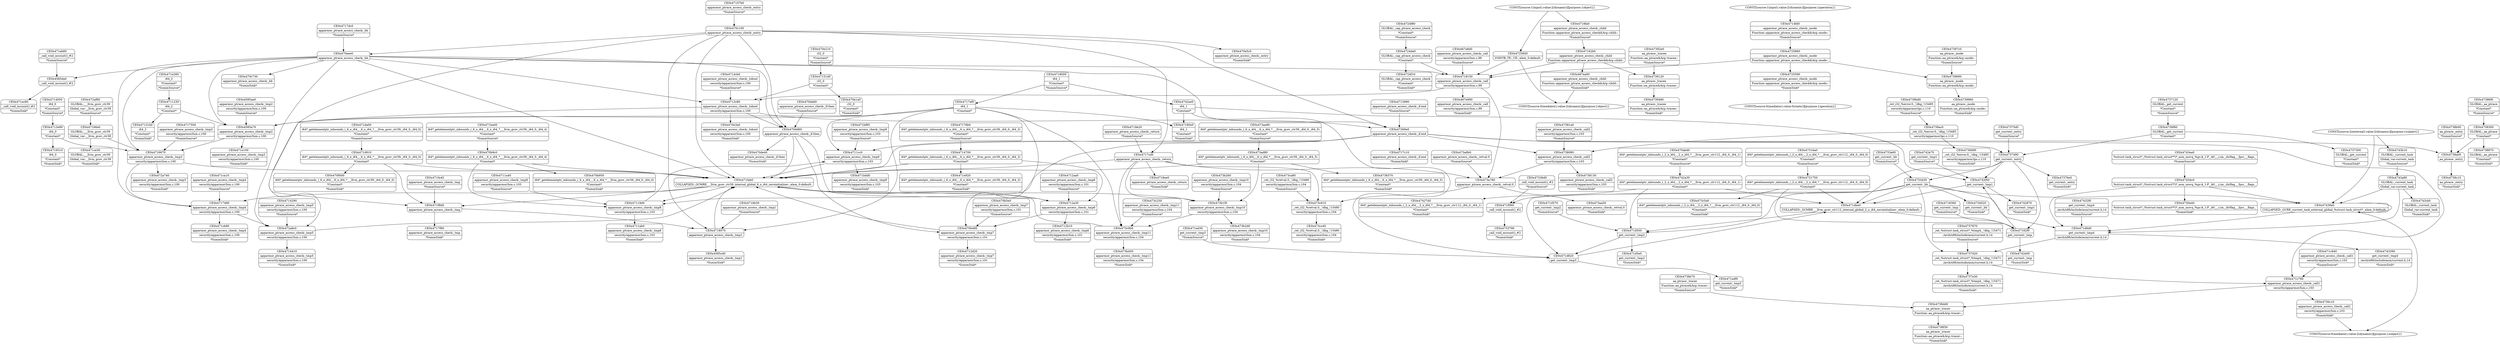 digraph {
	CE0x47375d0 [shape=record,shape=Mrecord,label="{CE0x47375d0|get_current:_entry|*SummSource*}"]
	CE0x4718150 [shape=record,shape=Mrecord,label="{CE0x4718150|apparmor_ptrace_access_check:_call|security/apparmor/lsm.c,99}"]
	CE0x471e260 [shape=record,shape=Mrecord,label="{CE0x471e260|i64_2|*Constant*|*SummSource*}"]
	CE0x473b1f0 [shape=record,shape=Mrecord,label="{CE0x473b1f0|apparmor_ptrace_access_check:_tmp10|security/apparmor/lsm.c,104}"]
	CE0x4742f50 [shape=record,shape=Mrecord,label="{CE0x4742f50|get_current:_tmp1}"]
	CE0x4714290 [shape=record,shape=Mrecord,label="{CE0x4714290|apparmor_ptrace_access_check:_tmp5|security/apparmor/lsm.c,100|*SummSource*}"]
	CE0x470c730 [shape=record,shape=Mrecord,label="{CE0x470c730|apparmor_ptrace_access_check:_bb|*SummSink*}"]
	CE0x47162b0 [shape=record,shape=Mrecord,label="{CE0x47162b0|apparmor_ptrace_access_check:_child|Function::apparmor_ptrace_access_check&Arg::child::}"]
	CE0x473c0b0 [shape=record,shape=Mrecord,label="{CE0x473c0b0|apparmor_ptrace_access_check:_tmp11|security/apparmor/lsm.c,104}"]
	CE0x4716510 [shape=record,shape=Mrecord,label="{CE0x4716510|i64_0|*Constant*|*SummSink*}"]
	"CONST[source:0(mediator),value:0(static)][purpose:{operation}]"
	CE0x4736c10 [shape=record,shape=Mrecord,label="{CE0x4736c10|apparmor_ptrace_access_check:_call1|security/apparmor/lsm.c,103|*SummSink*}"]
	CE0x473cc40 [shape=record,shape=Mrecord,label="{CE0x473cc40|_ret_i32_%retval.0,_!dbg_!15480|security/apparmor/lsm.c,104|*SummSink*}"]
	CE0x470b480 [shape=record,shape=Mrecord,label="{CE0x470b480|apparmor_ptrace_access_check:_tmp7|security/apparmor/lsm.c,101}"]
	CE0x4718fa0 [shape=record,shape=Mrecord,label="{CE0x4718fa0|apparmor_ptrace_access_check:_child|Function::apparmor_ptrace_access_check&Arg::child::|*SummSource*}"]
	CE0x4714cb0 [shape=record,shape=Mrecord,label="{CE0x4714cb0|apparmor_ptrace_access_check:_tobool|security/apparmor/lsm.c,100|*SummSource*}"]
	CE0x470e3a0 [shape=record,shape=Mrecord,label="{CE0x470e3a0|apparmor_ptrace_access_check:_tobool|security/apparmor/lsm.c,100|*SummSink*}"]
	CE0x4717c10 [shape=record,shape=Mrecord,label="{CE0x4717c10|apparmor_ptrace_access_check:_if.end|*SummSink*}"]
	CE0x47427d0 [shape=record,shape=Mrecord,label="{CE0x47427d0|i64*_getelementptr_inbounds_(_2_x_i64_,_2_x_i64_*___llvm_gcov_ctr112,_i64_0,_i64_1)|*Constant*|*SummSink*}"]
	CE0x4717f90 [shape=record,shape=Mrecord,label="{CE0x4717f90|apparmor_ptrace_access_check:_tmp|*SummSink*}"]
	CE0x4718ee0 [shape=record,shape=Mrecord,label="{CE0x4718ee0|apparmor_ptrace_access_check:_return|*SummSink*}"]
	CE0x47107b0 [shape=record,shape=Mrecord,label="{CE0x47107b0|apparmor_ptrace_access_check:_entry|*SummSource*}"]
	CE0x4725600 [shape=record,shape=Mrecord,label="{CE0x4725600|VOIDTB_TE:_CE:_elem_0:default:}"]
	CE0x471e100 [shape=record,shape=Mrecord,label="{CE0x471e100|apparmor_ptrace_access_check:_tmp2|security/apparmor/lsm.c,100|*SummSink*}"]
	CE0x47386f0 [shape=record,shape=Mrecord,label="{CE0x47386f0|GLOBAL:_aa_ptrace|*Constant*|*SummSource*}"]
	CE0x470b5e0 [shape=record,shape=Mrecord,label="{CE0x470b5e0|apparmor_ptrace_access_check:_tmp7|security/apparmor/lsm.c,101|*SummSource*}"]
	CE0x471c940 [shape=record,shape=Mrecord,label="{CE0x471c940|apparmor_ptrace_access_check:_call1|security/apparmor/lsm.c,103|*SummSource*}"]
	CE0x4738130 [shape=record,shape=Mrecord,label="{CE0x4738130|apparmor_ptrace_access_check:_call2|security/apparmor/lsm.c,103|*SummSink*}"]
	CE0x47381a0 [shape=record,shape=Mrecord,label="{CE0x47381a0|apparmor_ptrace_access_check:_call2|security/apparmor/lsm.c,103|*SummSource*}"]
	CE0x4718360 [shape=record,shape=Mrecord,label="{CE0x4718360|get_current:_tmp|*SummSource*}"]
	"CONST[source:0(mediator),value:2(dynamic)][purpose:{subject}]"
	CE0x4717dc0 [shape=record,shape=Mrecord,label="{CE0x4717dc0|apparmor_ptrace_access_check:_bb|*SummSource*}"]
	CE0x473aa50 [shape=record,shape=Mrecord,label="{CE0x473aa50|apparmor_ptrace_access_check:_retval.0|*SummSink*}"]
	CE0x471f060 [shape=record,shape=Mrecord,label="{CE0x471f060|_call_void_mcount()_#2}"]
	CE0x4737490 [shape=record,shape=Mrecord,label="{CE0x4737490|get_current:_entry}"]
	CE0x472a8c0 [shape=record,shape=Mrecord,label="{CE0x472a8c0|apparmor_ptrace_access_check:_tmp5|security/apparmor/lsm.c,100}"]
	CE0x4711a40 [shape=record,shape=Mrecord,label="{CE0x4711a40|apparmor_ptrace_access_check:_tmp8|security/apparmor/lsm.c,103|*SummSource*}"]
	CE0x4712aa0 [shape=record,shape=Mrecord,label="{CE0x4712aa0|apparmor_ptrace_access_check:_tmp6|security/apparmor/lsm.c,101|*SummSource*}"]
	CE0x4714700 [shape=record,shape=Mrecord,label="{CE0x4714700|i64*_getelementptr_inbounds_(_6_x_i64_,_6_x_i64_*___llvm_gcov_ctr39,_i64_0,_i64_3)|*Constant*}"]
	CE0x4585ae0 [shape=record,shape=Mrecord,label="{CE0x4585ae0|apparmor_ptrace_access_check:_tmp2|security/apparmor/lsm.c,100|*SummSource*}"]
	CE0x470f0d0 [shape=record,shape=Mrecord,label="{CE0x470f0d0|i64*_getelementptr_inbounds_(_6_x_i64_,_6_x_i64_*___llvm_gcov_ctr39,_i64_0,_i64_0)|*Constant*|*SummSink*}"]
	CE0x467ea00 [shape=record,shape=Mrecord,label="{CE0x467ea00|apparmor_ptrace_access_check:_child|Function::apparmor_ptrace_access_check&Arg::child::|*SummSink*}"]
	CE0x470e210 [shape=record,shape=Mrecord,label="{CE0x470e210|i32_0|*Constant*|*SummSource*}"]
	CE0x4711cc0 [shape=record,shape=Mrecord,label="{CE0x4711cc0|apparmor_ptrace_access_check:_tmp9|security/apparmor/lsm.c,103}"]
	CE0x473c230 [shape=record,shape=Mrecord,label="{CE0x473c230|apparmor_ptrace_access_check:_tmp11|security/apparmor/lsm.c,104|*SummSource*}"]
	CE0x472a740 [shape=record,shape=Mrecord,label="{CE0x472a740|apparmor_ptrace_access_check:_tmp3|security/apparmor/lsm.c,100|*SummSink*}"]
	CE0x47397c0 [shape=record,shape=Mrecord,label="{CE0x47397c0|aa_ptrace:_mode|Function::aa_ptrace&Arg::mode::|*SummSource*}"]
	CE0x4712d20 [shape=record,shape=Mrecord,label="{CE0x4712d20|apparmor_ptrace_access_check:_tmp7|security/apparmor/lsm.c,101|*SummSink*}"]
	CE0x4725590 [shape=record,shape=Mrecord,label="{CE0x4725590|apparmor_ptrace_access_check:_mode|Function::apparmor_ptrace_access_check&Arg::mode::|*SummSink*}"]
	CE0x471d5e0 [shape=record,shape=Mrecord,label="{CE0x471d5e0|get_current:_tmp2|*SummSink*}"]
	CE0x4733d30 [shape=record,shape=Mrecord,label="{CE0x4733d30|get_current:_bb}"]
	CE0x473a780 [shape=record,shape=Mrecord,label="{CE0x473a780|apparmor_ptrace_access_check:_retval.0}"]
	CE0x467e990 [shape=record,shape=Mrecord,label="{CE0x467e990|apparmor_ptrace_access_check:_call|security/apparmor/lsm.c,99|*SummSink*}"]
	CE0x4717490 [shape=record,shape=Mrecord,label="{CE0x4717490|apparmor_ptrace_access_check:_tmp4|security/apparmor/lsm.c,100}"]
	CE0x470e5c0 [shape=record,shape=Mrecord,label="{CE0x470e5c0|apparmor_ptrace_access_check:_entry|*SummSink*}"]
	"CONST[source:1(input),value:2(dynamic)][purpose:{operation}]"
	CE0x47180e0 [shape=record,shape=Mrecord,label="{CE0x47180e0|i64_1|*Constant*|*SummSink*}"]
	CE0x4739120 [shape=record,shape=Mrecord,label="{CE0x4739120|aa_ptrace:_tracee|Function::aa_ptrace&Arg::tracee::}"]
	CE0x4717cd0 [shape=record,shape=Mrecord,label="{CE0x4717cd0|apparmor_ptrace_access_check:_return}"]
	CE0x471ce30 [shape=record,shape=Mrecord,label="{CE0x471ce30|GLOBAL:___llvm_gcov_ctr39|Global_var:__llvm_gcov_ctr39|*SummSink*}"]
	CE0x4733e60 [shape=record,shape=Mrecord,label="{CE0x4733e60|get_current:_bb|*SummSource*}"]
	CE0x473b450 [shape=record,shape=Mrecord,label="{CE0x473b450|apparmor_ptrace_access_check:_tmp11|security/apparmor/lsm.c,104|*SummSink*}"]
	CE0x4739d90 [shape=record,shape=Mrecord,label="{CE0x4739d90|_ret_i32_%error.0,_!dbg_!15485|security/apparmor/ipc.c,110|*SummSink*}"]
	CE0x4743a80 [shape=record,shape=Mrecord,label="{CE0x4743a80|GLOBAL:_current_task|Global_var:current_task}"]
	CE0x4718e20 [shape=record,shape=Mrecord,label="{CE0x4718e20|apparmor_ptrace_access_check:_return|*SummSource*}"]
	CE0x4738e70 [shape=record,shape=Mrecord,label="{CE0x4738e70|aa_ptrace:_tracer|Function::aa_ptrace&Arg::tracer::|*SummSource*}"]
	CE0x4738a00 [shape=record,shape=Mrecord,label="{CE0x4738a00|aa_ptrace:_entry}"]
	CE0x473b260 [shape=record,shape=Mrecord,label="{CE0x473b260|apparmor_ptrace_access_check:_tmp10|security/apparmor/lsm.c,104|*SummSource*}"]
	CE0x47392e0 [shape=record,shape=Mrecord,label="{CE0x47392e0|aa_ptrace:_tracee|Function::aa_ptrace&Arg::tracee::|*SummSource*}"]
	CE0x471edf0 [shape=record,shape=Mrecord,label="{CE0x471edf0|get_current:_tmp3|*SummSink*}"]
	CE0x47336d0 [shape=record,shape=Mrecord,label="{CE0x47336d0|_call_void_mcount()_#2|*SummSource*}"]
	CE0x4739480 [shape=record,shape=Mrecord,label="{CE0x4739480|aa_ptrace:_tracee|Function::aa_ptrace&Arg::tracee::|*SummSink*}"]
	"CONST[source:2(external),value:2(dynamic)][purpose:{subject}]"
	CE0x473ad80 [shape=record,shape=Mrecord,label="{CE0x473ad80|i64*_getelementptr_inbounds_(_6_x_i64_,_6_x_i64_*___llvm_gcov_ctr39,_i64_0,_i64_5)|*Constant*}"]
	CE0x4713e90 [shape=record,shape=Mrecord,label="{CE0x4713e90|i64_0|*Constant*}"]
	CE0x472af80 [shape=record,shape=Mrecord,label="{CE0x472af80|GLOBAL:___llvm_gcov_ctr39|Global_var:__llvm_gcov_ctr39|*SummSource*}"]
	CE0x4725860 [shape=record,shape=Mrecord,label="{CE0x4725860|apparmor_ptrace_access_check:_mode|Function::apparmor_ptrace_access_check&Arg::mode::}"]
	CE0x4711230 [shape=record,shape=Mrecord,label="{CE0x4711230|i64_2|*Constant*}"]
	CE0x47269e0 [shape=record,shape=Mrecord,label="{CE0x47269e0|apparmor_ptrace_access_check:_if.end}"]
	CE0x47182f0 [shape=record,shape=Mrecord,label="{CE0x47182f0|get_current:_tmp}"]
	CE0x471fa40 [shape=record,shape=Mrecord,label="{CE0x471fa40|apparmor_ptrace_access_check:_tmp|*SummSource*}"]
	CE0x4714050 [shape=record,shape=Mrecord,label="{CE0x4714050|i64_0|*Constant*|*SummSource*}"]
	CE0x4739960 [shape=record,shape=Mrecord,label="{CE0x4739960|aa_ptrace:_mode|Function::aa_ptrace&Arg::mode::|*SummSink*}"]
	CE0x4711ab0 [shape=record,shape=Mrecord,label="{CE0x4711ab0|apparmor_ptrace_access_check:_tmp8|security/apparmor/lsm.c,103|*SummSink*}"]
	CE0x47432f0 [shape=record,shape=Mrecord,label="{CE0x47432f0|get_current:_tmp4|./arch/x86/include/asm/current.h,14|*SummSource*}"]
	CE0x4743dc0 [shape=record,shape=Mrecord,label="{CE0x4743dc0|%struct.task_struct*_(%struct.task_struct**)*_asm_movq_%gs:$_1:P_,$0_,_r,im,_dirflag_,_fpsr_,_flags_}"]
	CE0x471d500 [shape=record,shape=Mrecord,label="{CE0x471d500|get_current:_tmp2}"]
	CE0x470ddd0 [shape=record,shape=Mrecord,label="{CE0x470ddd0|apparmor_ptrace_access_check:_if.then|*SummSource*}"]
	CE0x4731750 [shape=record,shape=Mrecord,label="{CE0x4731750|i64*_getelementptr_inbounds_(_2_x_i64_,_2_x_i64_*___llvm_gcov_ctr112,_i64_0,_i64_0)|*Constant*}"]
	CE0x4724de0 [shape=record,shape=Mrecord,label="{CE0x4724de0|GLOBAL:_cap_ptrace_access_check|*Constant*}"]
	CE0x4738080 [shape=record,shape=Mrecord,label="{CE0x4738080|apparmor_ptrace_access_check:_call2|security/apparmor/lsm.c,103}"]
	CE0x4739690 [shape=record,shape=Mrecord,label="{CE0x4739690|aa_ptrace:_mode|Function::aa_ptrace&Arg::mode::}"]
	CE0x473c5a0 [shape=record,shape=Mrecord,label="{CE0x473c5a0|i64*_getelementptr_inbounds_(_2_x_i64_,_2_x_i64_*___llvm_gcov_ctr112,_i64_0,_i64_0)|*Constant*|*SummSink*}"]
	CE0x4718070 [shape=record,shape=Mrecord,label="{CE0x4718070|apparmor_ptrace_access_check:_tmp1}"]
	"CONST[source:0(mediator),value:2(dynamic)][purpose:{object}]"
	CE0x471bdd0 [shape=record,shape=Mrecord,label="{CE0x471bdd0|apparmor_ptrace_access_check:_tmp9|security/apparmor/lsm.c,103|*SummSink*}"]
	CE0x47439a0 [shape=record,shape=Mrecord,label="{CE0x47439a0|COLLAPSED:_GCRE_current_task_external_global_%struct.task_struct*:_elem_0:default:}"]
	CE0x4717500 [shape=record,shape=Mrecord,label="{CE0x4717500|apparmor_ptrace_access_check:_tmp3|security/apparmor/lsm.c,100|*SummSource*}"]
	CE0x471e920 [shape=record,shape=Mrecord,label="{CE0x471e920|i64*_getelementptr_inbounds_(_6_x_i64_,_6_x_i64_*___llvm_gcov_ctr39,_i64_0,_i64_3)|*Constant*|*SummSink*}"]
	CE0x4718000 [shape=record,shape=Mrecord,label="{CE0x4718000|i64_1|*Constant*|*SummSource*}"]
	CE0x471d570 [shape=record,shape=Mrecord,label="{CE0x471d570|get_current:_tmp2|*SummSource*}"]
	"CONST[source:1(input),value:2(dynamic)][purpose:{object}]"
	CE0x473ca80 [shape=record,shape=Mrecord,label="{CE0x473ca80|_ret_i32_%retval.0,_!dbg_!15480|security/apparmor/lsm.c,104|*SummSource*}"]
	CE0x471dbe0 [shape=record,shape=Mrecord,label="{CE0x471dbe0|COLLAPSED:_GCMRE___llvm_gcov_ctr112_internal_global_2_x_i64_zeroinitializer:_elem_0:default:}"]
	CE0x4742870 [shape=record,shape=Mrecord,label="{CE0x4742870|get_current:_tmp1|*SummSink*}"]
	CE0x4738870 [shape=record,shape=Mrecord,label="{CE0x4738870|GLOBAL:_aa_ptrace|*Constant*|*SummSink*}"]
	CE0x471ed30 [shape=record,shape=Mrecord,label="{CE0x471ed30|get_current:_tmp3|*SummSource*}"]
	CE0x471c780 [shape=record,shape=Mrecord,label="{CE0x471c780|apparmor_ptrace_access_check:_call1|security/apparmor/lsm.c,103}"]
	CE0x47166e0 [shape=record,shape=Mrecord,label="{CE0x47166e0|GLOBAL:___llvm_gcov_ctr39|Global_var:__llvm_gcov_ctr39}"]
	CE0x4585da0 [shape=record,shape=Mrecord,label="{CE0x4585da0|_call_void_mcount()_#2}"]
	CE0x4742ee0 [shape=record,shape=Mrecord,label="{CE0x4742ee0|i64_1|*Constant*}"]
	CE0x471d910 [shape=record,shape=Mrecord,label="{CE0x471d910|i64*_getelementptr_inbounds_(_6_x_i64_,_6_x_i64_*___llvm_gcov_ctr39,_i64_0,_i64_0)|*Constant*}"]
	CE0x473c610 [shape=record,shape=Mrecord,label="{CE0x473c610|_ret_i32_%retval.0,_!dbg_!15480|security/apparmor/lsm.c,104}"]
	CE0x4743390 [shape=record,shape=Mrecord,label="{CE0x4743390|get_current:_tmp4|./arch/x86/include/asm/current.h,14|*SummSink*}"]
	CE0x4742e00 [shape=record,shape=Mrecord,label="{CE0x4742e00|get_current:_tmp|*SummSink*}"]
	CE0x471cb90 [shape=record,shape=Mrecord,label="{CE0x471cb90|apparmor_ptrace_access_check:_tmp4|security/apparmor/lsm.c,100|*SummSink*}"]
	CE0x4733790 [shape=record,shape=Mrecord,label="{CE0x4733790|_call_void_mcount()_#2|*SummSink*}"]
	CE0x471ca10 [shape=record,shape=Mrecord,label="{CE0x471ca10|apparmor_ptrace_access_check:_tmp4|security/apparmor/lsm.c,100|*SummSource*}"]
	CE0x4713990 [shape=record,shape=Mrecord,label="{CE0x4713990|apparmor_ptrace_access_check:_if.end|*SummSource*}"]
	CE0x47316a0 [shape=record,shape=Mrecord,label="{CE0x47316a0|i64*_getelementptr_inbounds_(_2_x_i64_,_2_x_i64_*___llvm_gcov_ctr112,_i64_0,_i64_0)|*Constant*|*SummSource*}"]
	CE0x4737870 [shape=record,shape=Mrecord,label="{CE0x4737870|_ret_%struct.task_struct*_%tmp4,_!dbg_!15471|./arch/x86/include/asm/current.h,14|*SummSource*}"]
	CE0x4730a40 [shape=record,shape=Mrecord,label="{CE0x4730a40|%struct.task_struct*_(%struct.task_struct**)*_asm_movq_%gs:$_1:P_,$0_,_r,im,_dirflag_,_fpsr_,_flags_|*SummSink*}"]
	CE0x4713c80 [shape=record,shape=Mrecord,label="{CE0x4713c80|apparmor_ptrace_access_check:_tobool|security/apparmor/lsm.c,100}"]
	CE0x47131b0 [shape=record,shape=Mrecord,label="{CE0x47131b0|i64_2|*Constant*|*SummSink*}"]
	CE0x47151d0 [shape=record,shape=Mrecord,label="{CE0x47151d0|i32_0|*Constant*}"]
	CE0x4738300 [shape=record,shape=Mrecord,label="{CE0x4738300|GLOBAL:_aa_ptrace|*Constant*}"]
	CE0x4737300 [shape=record,shape=Mrecord,label="{CE0x4737300|GLOBAL:_get_current|*Constant*|*SummSink*}"]
	CE0x4739ac0 [shape=record,shape=Mrecord,label="{CE0x4739ac0|_ret_i32_%error.0,_!dbg_!15485|security/apparmor/ipc.c,110}"]
	CE0x473b2d0 [shape=record,shape=Mrecord,label="{CE0x473b2d0|apparmor_ptrace_access_check:_tmp10|security/apparmor/lsm.c,104|*SummSink*}"]
	CE0x4739bd0 [shape=record,shape=Mrecord,label="{CE0x4739bd0|_ret_i32_%error.0,_!dbg_!15485|security/apparmor/ipc.c,110|*SummSource*}"]
	CE0x470dd60 [shape=record,shape=Mrecord,label="{CE0x470dd60|apparmor_ptrace_access_check:_if.then}"]
	CE0x4736f60 [shape=record,shape=Mrecord,label="{CE0x4736f60|GLOBAL:_get_current|*Constant*}"]
	CE0x4737120 [shape=record,shape=Mrecord,label="{CE0x4737120|GLOBAL:_get_current|*Constant*|*SummSource*}"]
	CE0x4738dd0 [shape=record,shape=Mrecord,label="{CE0x4738dd0|aa_ptrace:_tracer|Function::aa_ptrace&Arg::tracer::}"]
	CE0x4734020 [shape=record,shape=Mrecord,label="{CE0x4734020|get_current:_bb|*SummSink*}"]
	CE0x4724f10 [shape=record,shape=Mrecord,label="{CE0x4724f10|GLOBAL:_cap_ptrace_access_check|*Constant*|*SummSink*}"]
	CE0x467a8d0 [shape=record,shape=Mrecord,label="{CE0x467a8d0|apparmor_ptrace_access_check:_call|security/apparmor/lsm.c,99|*SummSource*}"]
	CE0x4738370 [shape=record,shape=Mrecord,label="{CE0x4738370|i64*_getelementptr_inbounds_(_6_x_i64_,_6_x_i64_*___llvm_gcov_ctr39,_i64_0,_i64_5)|*Constant*|*SummSink*}"]
	CE0x4743ea0 [shape=record,shape=Mrecord,label="{CE0x4743ea0|%struct.task_struct*_(%struct.task_struct**)*_asm_movq_%gs:$_1:P_,$0_,_r,im,_dirflag_,_fpsr_,_flags_|*SummSource*}"]
	CE0x47119d0 [shape=record,shape=Mrecord,label="{CE0x47119d0|apparmor_ptrace_access_check:_tmp8|security/apparmor/lsm.c,103}"]
	CE0x4716670 [shape=record,shape=Mrecord,label="{CE0x4716670|apparmor_ptrace_access_check:_tmp3|security/apparmor/lsm.c,100}"]
	CE0x473a8b0 [shape=record,shape=Mrecord,label="{CE0x473a8b0|apparmor_ptrace_access_check:_retval.0|*SummSource*}"]
	CE0x4585c40 [shape=record,shape=Mrecord,label="{CE0x4585c40|apparmor_ptrace_access_check:_tmp1|*SummSink*}"]
	CE0x4738b00 [shape=record,shape=Mrecord,label="{CE0x4738b00|aa_ptrace:_entry|*SummSource*}"]
	CE0x47176b0 [shape=record,shape=Mrecord,label="{CE0x47176b0|i64*_getelementptr_inbounds_(_6_x_i64_,_6_x_i64_*___llvm_gcov_ctr39,_i64_0,_i64_3)|*Constant*|*SummSource*}"]
	CE0x473ae80 [shape=record,shape=Mrecord,label="{CE0x473ae80|i64*_getelementptr_inbounds_(_6_x_i64_,_6_x_i64_*___llvm_gcov_ctr39,_i64_0,_i64_5)|*Constant*|*SummSource*}"]
	CE0x4738c10 [shape=record,shape=Mrecord,label="{CE0x4738c10|aa_ptrace:_entry|*SummSink*}"]
	CE0x4717ef0 [shape=record,shape=Mrecord,label="{CE0x4717ef0|i64_1|*Constant*}"]
	CE0x4737d20 [shape=record,shape=Mrecord,label="{CE0x4737d20|_ret_%struct.task_struct*_%tmp4,_!dbg_!15471|./arch/x86/include/asm/current.h,14}"]
	CE0x470abd0 [shape=record,shape=Mrecord,label="{CE0x470abd0|i64*_getelementptr_inbounds_(_2_x_i64_,_2_x_i64_*___llvm_gcov_ctr112,_i64_0,_i64_1)|*Constant*|*SummSource*}"]
	CE0x471da00 [shape=record,shape=Mrecord,label="{CE0x471da00|i64*_getelementptr_inbounds_(_6_x_i64_,_6_x_i64_*___llvm_gcov_ctr39,_i64_0,_i64_0)|*Constant*|*SummSource*}"]
	CE0x470b950 [shape=record,shape=Mrecord,label="{CE0x470b950|i64*_getelementptr_inbounds_(_6_x_i64_,_6_x_i64_*___llvm_gcov_ctr39,_i64_0,_i64_4)|*Constant*|*SummSink*}"]
	CE0x471ba00 [shape=record,shape=Mrecord,label="{CE0x471ba00|i64*_getelementptr_inbounds_(_6_x_i64_,_6_x_i64_*___llvm_gcov_ctr39,_i64_0,_i64_4)|*Constant*|*SummSource*}"]
	CE0x4712b10 [shape=record,shape=Mrecord,label="{CE0x4712b10|apparmor_ptrace_access_check:_tmp6|security/apparmor/lsm.c,101|*SummSink*}"]
	CE0x47376e0 [shape=record,shape=Mrecord,label="{CE0x47376e0|get_current:_entry|*SummSink*}"]
	CE0x4742e70 [shape=record,shape=Mrecord,label="{CE0x4742e70|get_current:_tmp1|*SummSource*}"]
	CE0x471d820 [shape=record,shape=Mrecord,label="{CE0x471d820|get_current:_tmp3}"]
	CE0x470de40 [shape=record,shape=Mrecord,label="{CE0x470de40|apparmor_ptrace_access_check:_if.then|*SummSink*}"]
	CE0x4712a30 [shape=record,shape=Mrecord,label="{CE0x4712a30|apparmor_ptrace_access_check:_tmp6|security/apparmor/lsm.c,101}"]
	CE0x4743b10 [shape=record,shape=Mrecord,label="{CE0x4743b10|GLOBAL:_current_task|Global_var:current_task|*SummSource*}"]
	CE0x471ec60 [shape=record,shape=Mrecord,label="{CE0x471ec60|_call_void_mcount()_#2|*SummSink*}"]
	CE0x4737e30 [shape=record,shape=Mrecord,label="{CE0x4737e30|_ret_%struct.task_struct*_%tmp4,_!dbg_!15471|./arch/x86/include/asm/current.h,14|*SummSink*}"]
	CE0x471d6d0 [shape=record,shape=Mrecord,label="{CE0x471d6d0|get_current:_tmp4|./arch/x86/include/asm/current.h,14}"]
	CE0x471bf90 [shape=record,shape=Mrecord,label="{CE0x471bf90|apparmor_ptrace_access_check:_tmp9|security/apparmor/lsm.c,103|*SummSource*}"]
	CE0x4742a30 [shape=record,shape=Mrecord,label="{CE0x4742a30|i64*_getelementptr_inbounds_(_2_x_i64_,_2_x_i64_*___llvm_gcov_ctr112,_i64_0,_i64_1)|*Constant*}"]
	CE0x471fab0 [shape=record,shape=Mrecord,label="{CE0x471fab0|COLLAPSED:_GCMRE___llvm_gcov_ctr39_internal_global_6_x_i64_zeroinitializer:_elem_0:default:}"]
	CE0x470c100 [shape=record,shape=Mrecord,label="{CE0x470c100|apparmor_ptrace_access_check:_entry}"]
	CE0x471eb80 [shape=record,shape=Mrecord,label="{CE0x471eb80|_call_void_mcount()_#2|*SummSource*}"]
	CE0x4716b30 [shape=record,shape=Mrecord,label="{CE0x4716b30|apparmor_ptrace_access_check:_tmp1|*SummSource*}"]
	CE0x4714410 [shape=record,shape=Mrecord,label="{CE0x4714410|apparmor_ptrace_access_check:_tmp5|security/apparmor/lsm.c,100|*SummSink*}"]
	CE0x471f9d0 [shape=record,shape=Mrecord,label="{CE0x471f9d0|apparmor_ptrace_access_check:_tmp}"]
	CE0x4724f80 [shape=record,shape=Mrecord,label="{CE0x4724f80|GLOBAL:_cap_ptrace_access_check|*Constant*|*SummSource*}"]
	CE0x4743cb0 [shape=record,shape=Mrecord,label="{CE0x4743cb0|GLOBAL:_current_task|Global_var:current_task|*SummSink*}"]
	CE0x470b9c0 [shape=record,shape=Mrecord,label="{CE0x470b9c0|i64*_getelementptr_inbounds_(_6_x_i64_,_6_x_i64_*___llvm_gcov_ctr39,_i64_0,_i64_4)|*Constant*}"]
	CE0x4585a70 [shape=record,shape=Mrecord,label="{CE0x4585a70|apparmor_ptrace_access_check:_tmp2|security/apparmor/lsm.c,100}"]
	CE0x4714fd0 [shape=record,shape=Mrecord,label="{CE0x4714fd0|apparmor_ptrace_access_check:_mode|Function::apparmor_ptrace_access_check&Arg::mode::|*SummSource*}"]
	CE0x470e1a0 [shape=record,shape=Mrecord,label="{CE0x470e1a0|i32_0|*Constant*|*SummSink*}"]
	CE0x4738f30 [shape=record,shape=Mrecord,label="{CE0x4738f30|aa_ptrace:_tracer|Function::aa_ptrace&Arg::tracer::|*SummSink*}"]
	CE0x470eee0 [shape=record,shape=Mrecord,label="{CE0x470eee0|apparmor_ptrace_access_check:_bb}"]
	CE0x4714050 -> CE0x4713e90
	CE0x470b9c0 -> CE0x471fab0
	CE0x4713c80 -> CE0x470dd60
	CE0x471c940 -> CE0x471c780
	CE0x470dd60 -> CE0x470b480
	CE0x47439a0 -> "CONST[source:0(mediator),value:2(dynamic)][purpose:{subject}]"
	CE0x47439a0 -> CE0x471d6d0
	CE0x467a8d0 -> CE0x4718150
	CE0x470dd60 -> CE0x471fab0
	CE0x471f9d0 -> CE0x4717f90
	CE0x471d910 -> CE0x471f9d0
	CE0x4714700 -> CE0x4712a30
	CE0x4733d30 -> CE0x471d820
	CE0x4717ef0 -> CE0x470b480
	CE0x4733d30 -> CE0x47439a0
	CE0x47166e0 -> CE0x471ce30
	CE0x473ad80 -> CE0x471fab0
	CE0x4718000 -> CE0x4742ee0
	CE0x47269e0 -> CE0x471fab0
	"CONST[source:1(input),value:2(dynamic)][purpose:{object}]" -> CE0x4718fa0
	CE0x4743dc0 -> CE0x4730a40
	CE0x470c100 -> CE0x471f9d0
	CE0x47107b0 -> CE0x470c100
	CE0x4733d30 -> CE0x4734020
	CE0x467ea00 -> "CONST[source:0(mediator),value:2(dynamic)][purpose:{object}]"
	CE0x471fab0 -> CE0x471f9d0
	CE0x4738e70 -> CE0x4738dd0
	CE0x4743a80 -> CE0x47439a0
	CE0x4738b00 -> CE0x4738a00
	CE0x470eee0 -> CE0x4717490
	CE0x4718000 -> CE0x4717ef0
	CE0x471c780 -> CE0x4736c10
	CE0x473b1f0 -> CE0x473b2d0
	CE0x470c100 -> CE0x470e5c0
	CE0x4733d30 -> CE0x471d6d0
	CE0x470c100 -> CE0x470eee0
	CE0x4742ee0 -> CE0x4742f50
	CE0x4743b10 -> CE0x4743a80
	CE0x470b9c0 -> CE0x470b950
	CE0x4737d20 -> CE0x4737e30
	CE0x471d500 -> CE0x471d5e0
	CE0x471f9d0 -> CE0x4718070
	CE0x473c0b0 -> CE0x471fab0
	CE0x4717ef0 -> CE0x4711cc0
	CE0x4717ef0 -> CE0x4718070
	CE0x4731750 -> CE0x473c5a0
	CE0x471d820 -> CE0x471edf0
	CE0x4724de0 -> CE0x4724f10
	CE0x473a8b0 -> CE0x473a780
	CE0x471fab0 -> CE0x4717490
	CE0x4738300 -> CE0x4738870
	CE0x4717cd0 -> CE0x473b1f0
	CE0x4742e70 -> CE0x4742f50
	CE0x4742a30 -> CE0x471d500
	CE0x4733d30 -> CE0x4737d20
	CE0x47336d0 -> CE0x471f060
	CE0x4725600 -> "CONST[source:0(mediator),value:2(dynamic)][purpose:{object}]"
	CE0x47166e0 -> CE0x4716670
	CE0x4738300 -> CE0x4738a00
	CE0x4736c10 -> "CONST[source:0(mediator),value:2(dynamic)][purpose:{subject}]"
	CE0x4737490 -> CE0x47376e0
	CE0x470b5e0 -> CE0x470b480
	CE0x4718070 -> CE0x471fab0
	CE0x470dd60 -> CE0x470de40
	CE0x470eee0 -> CE0x4585da0
	CE0x4717ef0 -> CE0x472a8c0
	CE0x4585a70 -> CE0x4716670
	CE0x473ca80 -> CE0x473c610
	CE0x47432f0 -> CE0x471d6d0
	CE0x470c100 -> CE0x470dd60
	CE0x4717cd0 -> CE0x471fab0
	CE0x471ed30 -> CE0x471d820
	CE0x470ddd0 -> CE0x470dd60
	CE0x4712aa0 -> CE0x4712a30
	CE0x47269e0 -> CE0x4737490
	CE0x47269e0 -> CE0x4717c10
	CE0x47381a0 -> CE0x4738080
	CE0x47162b0 -> CE0x467ea00
	CE0x4738dd0 -> CE0x4738f30
	CE0x47269e0 -> CE0x47119d0
	CE0x4737870 -> CE0x4737d20
	CE0x4714fd0 -> CE0x4725860
	CE0x470b480 -> CE0x471fab0
	CE0x4711230 -> CE0x47131b0
	CE0x4743a80 -> CE0x471d6d0
	CE0x4737490 -> CE0x47182f0
	CE0x4713c80 -> CE0x470e3a0
	CE0x4585ae0 -> CE0x4585a70
	CE0x4717ef0 -> CE0x4585a70
	CE0x4742ee0 -> CE0x471d820
	CE0x4717490 -> CE0x472a8c0
	CE0x4742ee0 -> CE0x47180e0
	CE0x473c0b0 -> CE0x473b450
	CE0x471c780 -> CE0x4738dd0
	CE0x471d6d0 -> CE0x4737d20
	CE0x4711230 -> CE0x4585a70
	CE0x473ad80 -> CE0x473b1f0
	CE0x4739bd0 -> CE0x4739ac0
	CE0x4743ea0 -> CE0x4743dc0
	CE0x4725860 -> CE0x4718150
	CE0x4733e60 -> CE0x4733d30
	CE0x4717cd0 -> CE0x4718ee0
	CE0x4713e90 -> CE0x4716670
	CE0x471dbe0 -> CE0x47182f0
	CE0x471d6d0 -> CE0x4743390
	CE0x47439a0 -> CE0x47439a0
	CE0x4736f60 -> CE0x4737300
	CE0x471fa40 -> CE0x471f9d0
	CE0x4713e90 -> CE0x4716510
	CE0x4724de0 -> CE0x4718150
	CE0x47151d0 -> CE0x4713c80
	CE0x4743dc0 -> CE0x47439a0
	CE0x470dd60 -> CE0x4712a30
	CE0x4743a80 -> CE0x4743cb0
	CE0x4717500 -> CE0x4716670
	CE0x47119d0 -> CE0x4711ab0
	CE0x4724f80 -> CE0x4724de0
	CE0x4714290 -> CE0x472a8c0
	CE0x4731750 -> CE0x47182f0
	CE0x47269e0 -> CE0x471c780
	CE0x4718150 -> CE0x4713c80
	CE0x470e210 -> CE0x47151d0
	CE0x4738080 -> CE0x473a780
	CE0x4733d30 -> CE0x471d500
	CE0x4733d30 -> CE0x471f060
	CE0x470b480 -> CE0x4712d20
	CE0x4739ac0 -> CE0x4739d90
	CE0x4737490 -> CE0x471dbe0
	"CONST[source:1(input),value:2(dynamic)][purpose:{object}]" -> CE0x4725600
	CE0x4743dc0 -> CE0x471d6d0
	CE0x471d910 -> CE0x471fab0
	CE0x472a8c0 -> CE0x4714410
	CE0x4713990 -> CE0x47269e0
	CE0x471d910 -> CE0x470f0d0
	CE0x4725860 -> CE0x4739690
	CE0x47182f0 -> CE0x4742f50
	CE0x47375d0 -> CE0x4737490
	CE0x47162b0 -> CE0x4718150
	CE0x470eee0 -> CE0x4585a70
	CE0x4718150 -> CE0x467e990
	CE0x4585a70 -> CE0x471e100
	CE0x4733d30 -> CE0x471dbe0
	CE0x4716b30 -> CE0x4718070
	CE0x470eee0 -> CE0x4713c80
	CE0x470eee0 -> CE0x47269e0
	CE0x473c610 -> CE0x473cc40
	CE0x4716670 -> CE0x471fab0
	CE0x471d820 -> CE0x471dbe0
	CE0x4738080 -> CE0x4738130
	CE0x4737120 -> CE0x4736f60
	CE0x4712a30 -> CE0x470b480
	CE0x473c230 -> CE0x473c0b0
	CE0x470c100 -> CE0x4717cd0
	CE0x4725590 -> "CONST[source:0(mediator),value:0(static)][purpose:{operation}]"
	CE0x471fab0 -> CE0x4712a30
	CE0x4716670 -> CE0x472a740
	CE0x4717490 -> CE0x471cb90
	CE0x4718070 -> CE0x4585c40
	CE0x471fab0 -> CE0x47119d0
	CE0x4739120 -> CE0x4739480
	CE0x470eee0 -> CE0x4718150
	CE0x47182f0 -> CE0x4742e00
	CE0x4718fa0 -> CE0x47162b0
	CE0x473b1f0 -> CE0x473c0b0
	CE0x4742f50 -> CE0x471dbe0
	CE0x4717cd0 -> CE0x473c0b0
	CE0x47392e0 -> CE0x4739120
	CE0x471d570 -> CE0x471d500
	CE0x4725600 -> CE0x4718150
	CE0x470c100 -> CE0x47269e0
	"CONST[source:2(external),value:2(dynamic)][purpose:{subject}]" -> CE0x47439a0
	CE0x472a8c0 -> CE0x471fab0
	"CONST[source:1(input),value:2(dynamic)][purpose:{operation}]" -> CE0x4714fd0
	CE0x4737490 -> CE0x4733d30
	CE0x4739690 -> CE0x4739960
	CE0x471f060 -> CE0x4733790
	CE0x4717cd0 -> CE0x473a780
	CE0x473b260 -> CE0x473b1f0
	CE0x470eee0 -> CE0x470c730
	CE0x4718360 -> CE0x47182f0
	CE0x4585da0 -> CE0x471ec60
	CE0x471dbe0 -> CE0x471d500
	CE0x471eb80 -> CE0x4585da0
	CE0x4731750 -> CE0x471dbe0
	CE0x470eee0 -> CE0x472a8c0
	CE0x473ad80 -> CE0x4738370
	CE0x470eee0 -> CE0x471fab0
	CE0x4717cd0 -> CE0x473c610
	CE0x470c100 -> CE0x4718070
	CE0x4712a30 -> CE0x4712b10
	CE0x4714cb0 -> CE0x4713c80
	CE0x47269e0 -> CE0x4738080
	CE0x471fab0 -> CE0x473b1f0
	CE0x47119d0 -> CE0x4711cc0
	CE0x470eee0 -> CE0x4716670
	CE0x4717ef0 -> CE0x473c0b0
	CE0x472af80 -> CE0x47166e0
	CE0x473a780 -> CE0x473aa50
	CE0x471da00 -> CE0x471d910
	CE0x470c100 -> CE0x471fab0
	CE0x4718e20 -> CE0x4717cd0
	CE0x4739ac0 -> CE0x4738080
	CE0x4718150 -> CE0x473a780
	CE0x471ba00 -> CE0x470b9c0
	CE0x473a780 -> CE0x473c610
	CE0x4711cc0 -> CE0x471fab0
	CE0x47397c0 -> CE0x4739690
	CE0x470eee0 -> CE0x470dd60
	CE0x47269e0 -> CE0x4738a00
	CE0x4742a30 -> CE0x471dbe0
	"CONST[source:2(external),value:2(dynamic)][purpose:{subject}]" -> CE0x4743b10
	CE0x473ae80 -> CE0x473ad80
	CE0x4738a00 -> CE0x4738c10
	CE0x4714700 -> CE0x471fab0
	CE0x4737490 -> CE0x4742f50
	CE0x471ca10 -> CE0x4717490
	CE0x47176b0 -> CE0x4714700
	CE0x470abd0 -> CE0x4742a30
	CE0x4736f60 -> CE0x4737490
	CE0x4742a30 -> CE0x47427d0
	CE0x470b9c0 -> CE0x47119d0
	CE0x471bf90 -> CE0x4711cc0
	CE0x4714700 -> CE0x471e920
	CE0x4742f50 -> CE0x4742870
	CE0x47316a0 -> CE0x4731750
	CE0x4717dc0 -> CE0x470eee0
	CE0x4711cc0 -> CE0x471bdd0
	CE0x4713c80 -> CE0x4585a70
	CE0x47386f0 -> CE0x4738300
	CE0x4737d20 -> CE0x471c780
	CE0x471e260 -> CE0x4711230
	CE0x47162b0 -> CE0x4739120
	CE0x4725860 -> CE0x4725590
	CE0x47269e0 -> CE0x4711cc0
	CE0x471d500 -> CE0x471d820
	CE0x4717ef0 -> CE0x47180e0
	CE0x4711a40 -> CE0x47119d0
	CE0x4716670 -> CE0x4717490
	CE0x47151d0 -> CE0x470e1a0
	CE0x4713c80 -> CE0x47269e0
}